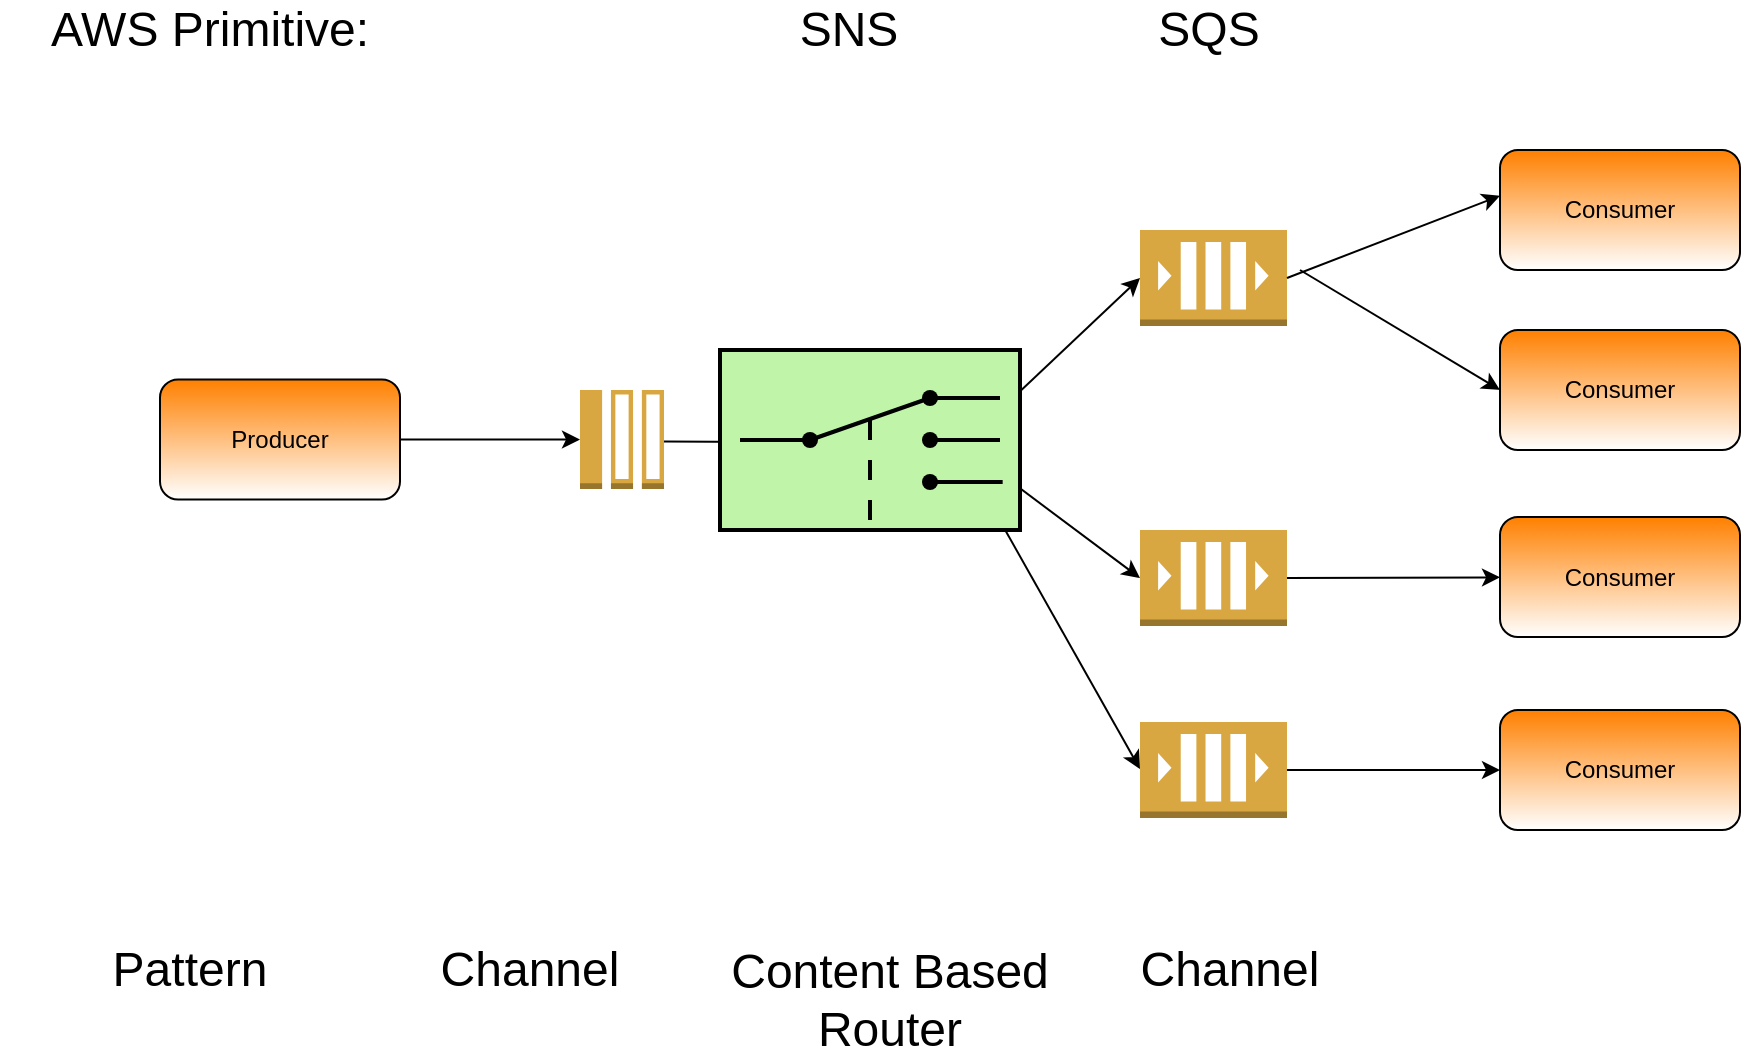 <mxfile version="14.1.8" type="device"><diagram id="IEmI2A65LHXYuy_gRngm" name="Page-1"><mxGraphModel dx="946" dy="680" grid="1" gridSize="10" guides="1" tooltips="1" connect="1" arrows="1" fold="1" page="1" pageScale="1" pageWidth="1169" pageHeight="827" math="0" shadow="0"><root><mxCell id="0"/><mxCell id="1" parent="0"/><mxCell id="HtMp3-DioRZ3q6wIkT39-1" value="" style="outlineConnect=0;dashed=0;verticalLabelPosition=bottom;verticalAlign=top;align=center;html=1;shape=mxgraph.aws3.message;fillColor=#D9A741;gradientColor=none;" vertex="1" parent="1"><mxGeometry x="340" y="320" width="42" height="49.5" as="geometry"/></mxCell><mxCell id="HtMp3-DioRZ3q6wIkT39-2" value="Producer" style="rounded=1;whiteSpace=wrap;html=1;gradientColor=#ffffff;fillColor=#FF8000;" vertex="1" parent="1"><mxGeometry x="130" y="314.75" width="120" height="60" as="geometry"/></mxCell><mxCell id="HtMp3-DioRZ3q6wIkT39-4" value="" style="outlineConnect=0;dashed=0;verticalLabelPosition=bottom;verticalAlign=top;align=center;html=1;shape=mxgraph.aws3.queue;fillColor=#D9A741;gradientColor=none;" vertex="1" parent="1"><mxGeometry x="620" y="240" width="73.5" height="48" as="geometry"/></mxCell><mxCell id="HtMp3-DioRZ3q6wIkT39-5" value="" style="outlineConnect=0;dashed=0;verticalLabelPosition=bottom;verticalAlign=top;align=center;html=1;shape=mxgraph.aws3.queue;fillColor=#D9A741;gradientColor=none;" vertex="1" parent="1"><mxGeometry x="620" y="390" width="73.5" height="48" as="geometry"/></mxCell><mxCell id="HtMp3-DioRZ3q6wIkT39-6" value="" style="outlineConnect=0;dashed=0;verticalLabelPosition=bottom;verticalAlign=top;align=center;html=1;shape=mxgraph.aws3.queue;fillColor=#D9A741;gradientColor=none;" vertex="1" parent="1"><mxGeometry x="620" y="486" width="73.5" height="48" as="geometry"/></mxCell><mxCell id="HtMp3-DioRZ3q6wIkT39-7" value="Consumer" style="rounded=1;whiteSpace=wrap;html=1;gradientColor=#ffffff;fillColor=#FF8000;" vertex="1" parent="1"><mxGeometry x="800" y="200" width="120" height="60" as="geometry"/></mxCell><mxCell id="HtMp3-DioRZ3q6wIkT39-8" value="Consumer" style="rounded=1;whiteSpace=wrap;html=1;gradientColor=#ffffff;fillColor=#FF8000;" vertex="1" parent="1"><mxGeometry x="800" y="290" width="120" height="60" as="geometry"/></mxCell><mxCell id="HtMp3-DioRZ3q6wIkT39-9" value="Consumer" style="rounded=1;whiteSpace=wrap;html=1;gradientColor=#ffffff;fillColor=#FF8000;" vertex="1" parent="1"><mxGeometry x="800" y="383.5" width="120" height="60" as="geometry"/></mxCell><mxCell id="HtMp3-DioRZ3q6wIkT39-10" value="Consumer" style="rounded=1;whiteSpace=wrap;html=1;gradientColor=#ffffff;fillColor=#FF8000;" vertex="1" parent="1"><mxGeometry x="800" y="480" width="120" height="60" as="geometry"/></mxCell><mxCell id="HtMp3-DioRZ3q6wIkT39-11" value="" style="endArrow=classic;html=1;exitX=1;exitY=0.5;exitDx=0;exitDy=0;entryX=0;entryY=0.5;entryDx=0;entryDy=0;entryPerimeter=0;" edge="1" parent="1" source="HtMp3-DioRZ3q6wIkT39-2" target="HtMp3-DioRZ3q6wIkT39-1"><mxGeometry width="50" height="50" relative="1" as="geometry"><mxPoint x="590" y="370" as="sourcePoint"/><mxPoint x="640" y="320" as="targetPoint"/></mxGeometry></mxCell><mxCell id="HtMp3-DioRZ3q6wIkT39-12" value="" style="endArrow=classic;html=1;exitX=1;exitY=0.5;exitDx=0;exitDy=0;" edge="1" parent="1"><mxGeometry width="50" height="50" relative="1" as="geometry"><mxPoint x="382" y="345.75" as="sourcePoint"/><mxPoint x="440" y="346" as="targetPoint"/></mxGeometry></mxCell><mxCell id="HtMp3-DioRZ3q6wIkT39-13" value="" style="endArrow=classic;html=1;exitX=1;exitY=0.5;exitDx=0;exitDy=0;entryX=0;entryY=0.5;entryDx=0;entryDy=0;entryPerimeter=0;exitPerimeter=0;" edge="1" parent="1" target="HtMp3-DioRZ3q6wIkT39-4"><mxGeometry width="50" height="50" relative="1" as="geometry"><mxPoint x="533" y="346.25" as="sourcePoint"/><mxPoint x="630" y="345.75" as="targetPoint"/></mxGeometry></mxCell><mxCell id="HtMp3-DioRZ3q6wIkT39-14" value="" style="endArrow=classic;html=1;exitX=1;exitY=0.5;exitDx=0;exitDy=0;entryX=0;entryY=0.5;entryDx=0;entryDy=0;entryPerimeter=0;" edge="1" parent="1" target="HtMp3-DioRZ3q6wIkT39-5"><mxGeometry width="50" height="50" relative="1" as="geometry"><mxPoint x="533" y="349" as="sourcePoint"/><mxPoint x="623" y="349" as="targetPoint"/></mxGeometry></mxCell><mxCell id="HtMp3-DioRZ3q6wIkT39-15" value="" style="endArrow=classic;html=1;entryX=0;entryY=0.5;entryDx=0;entryDy=0;entryPerimeter=0;" edge="1" parent="1"><mxGeometry width="50" height="50" relative="1" as="geometry"><mxPoint x="530" y="350" as="sourcePoint"/><mxPoint x="620" y="509.5" as="targetPoint"/></mxGeometry></mxCell><mxCell id="HtMp3-DioRZ3q6wIkT39-19" value="&lt;span style=&quot;font-size: 24px&quot;&gt;AWS Primitive:&lt;/span&gt;" style="text;html=1;strokeColor=none;fillColor=none;align=center;verticalAlign=middle;whiteSpace=wrap;rounded=0;" vertex="1" parent="1"><mxGeometry x="60" y="130" width="190" height="20" as="geometry"/></mxCell><mxCell id="HtMp3-DioRZ3q6wIkT39-20" value="&lt;span style=&quot;font-size: 24px&quot;&gt;SNS&lt;/span&gt;" style="text;html=1;strokeColor=none;fillColor=none;align=center;verticalAlign=middle;whiteSpace=wrap;rounded=0;" vertex="1" parent="1"><mxGeometry x="440" y="130" width="68.5" height="20" as="geometry"/></mxCell><mxCell id="HtMp3-DioRZ3q6wIkT39-21" value="&lt;span style=&quot;font-size: 24px&quot;&gt;SQS&lt;/span&gt;" style="text;html=1;strokeColor=none;fillColor=none;align=center;verticalAlign=middle;whiteSpace=wrap;rounded=0;" vertex="1" parent="1"><mxGeometry x="620" y="130" width="68.5" height="20" as="geometry"/></mxCell><mxCell id="HtMp3-DioRZ3q6wIkT39-22" value="&lt;span style=&quot;font-size: 24px&quot;&gt;Pattern&lt;/span&gt;" style="text;html=1;strokeColor=none;fillColor=none;align=center;verticalAlign=middle;whiteSpace=wrap;rounded=0;" vertex="1" parent="1"><mxGeometry x="50" y="600" width="190" height="20" as="geometry"/></mxCell><mxCell id="HtMp3-DioRZ3q6wIkT39-23" value="&lt;span style=&quot;font-size: 24px&quot;&gt;Content Based Router&lt;/span&gt;" style="text;html=1;strokeColor=none;fillColor=none;align=center;verticalAlign=middle;whiteSpace=wrap;rounded=0;" vertex="1" parent="1"><mxGeometry x="410" y="600" width="170" height="50" as="geometry"/></mxCell><mxCell id="HtMp3-DioRZ3q6wIkT39-24" value="" style="strokeWidth=2;outlineConnect=0;dashed=0;align=center;fontSize=8;fillColor=#c0f5a9;verticalLabelPosition=bottom;verticalAlign=top;shape=mxgraph.eip.dynamic_router;" vertex="1" parent="1"><mxGeometry x="410" y="300" width="150" height="90" as="geometry"/></mxCell><mxCell id="HtMp3-DioRZ3q6wIkT39-25" value="&lt;span style=&quot;font-size: 24px&quot;&gt;Channel&lt;/span&gt;" style="text;html=1;strokeColor=none;fillColor=none;align=center;verticalAlign=middle;whiteSpace=wrap;rounded=0;" vertex="1" parent="1"><mxGeometry x="220" y="600" width="190" height="20" as="geometry"/></mxCell><mxCell id="HtMp3-DioRZ3q6wIkT39-26" value="&lt;span style=&quot;font-size: 24px&quot;&gt;Channel&lt;/span&gt;" style="text;html=1;strokeColor=none;fillColor=none;align=center;verticalAlign=middle;whiteSpace=wrap;rounded=0;" vertex="1" parent="1"><mxGeometry x="570" y="600" width="190" height="20" as="geometry"/></mxCell><mxCell id="HtMp3-DioRZ3q6wIkT39-27" value="" style="endArrow=classic;html=1;exitX=1;exitY=0.5;exitDx=0;exitDy=0;entryX=0;entryY=0.5;entryDx=0;entryDy=0;entryPerimeter=0;exitPerimeter=0;" edge="1" parent="1" source="HtMp3-DioRZ3q6wIkT39-4"><mxGeometry width="50" height="50" relative="1" as="geometry"><mxPoint x="713" y="305.13" as="sourcePoint"/><mxPoint x="800" y="222.88" as="targetPoint"/></mxGeometry></mxCell><mxCell id="HtMp3-DioRZ3q6wIkT39-28" value="" style="endArrow=classic;html=1;entryX=0;entryY=0.5;entryDx=0;entryDy=0;" edge="1" parent="1" target="HtMp3-DioRZ3q6wIkT39-8"><mxGeometry width="50" height="50" relative="1" as="geometry"><mxPoint x="700" y="260" as="sourcePoint"/><mxPoint x="650" y="320" as="targetPoint"/></mxGeometry></mxCell><mxCell id="HtMp3-DioRZ3q6wIkT39-29" value="" style="endArrow=classic;html=1;" edge="1" parent="1" target="HtMp3-DioRZ3q6wIkT39-9"><mxGeometry width="50" height="50" relative="1" as="geometry"><mxPoint x="693.5" y="414" as="sourcePoint"/><mxPoint x="794" y="414" as="targetPoint"/></mxGeometry></mxCell><mxCell id="HtMp3-DioRZ3q6wIkT39-30" value="" style="endArrow=classic;html=1;entryX=0;entryY=0.5;entryDx=0;entryDy=0;" edge="1" parent="1" target="HtMp3-DioRZ3q6wIkT39-10"><mxGeometry width="50" height="50" relative="1" as="geometry"><mxPoint x="693.5" y="510" as="sourcePoint"/><mxPoint x="793.5" y="570" as="targetPoint"/></mxGeometry></mxCell></root></mxGraphModel></diagram></mxfile>
